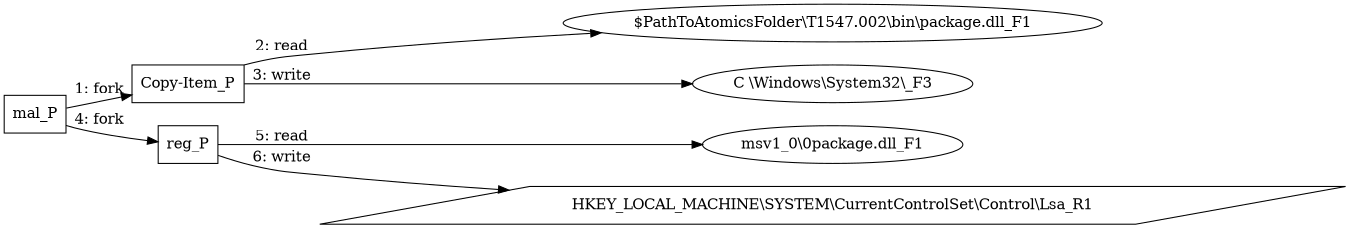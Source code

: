 digraph "T1547.002" {
rankdir="LR"
size="9"
fixedsize="false"
splines="true"
nodesep=0.3
ranksep=0
fontsize=10
overlap="scalexy"
engine= "neato"
	"mal_P" [node_type=Process shape=box]
	"Copy-Item_P" [node_type=Process shape=box]
	"reg_P" [node_type=Process shape=box]
	"$PathToAtomicsFolder\\T1547.002\\bin\\package.dll_F1" [node_type=File shape=ellipse]
	"C \\Windows\\System32\\_F3" [node_type=File shape=ellipse]
	"msv1_0\\0package.dll_F1" [node_type=File shape=ellipse]
	"HKEY_LOCAL_MACHINE\\SYSTEM\\CurrentControlSet\\Control\\Lsa_R1" [node_type=Registry shape=parallelogram]
	"mal_P" -> "Copy-Item_P" [label="1: fork"]
	"Copy-Item_P" -> "$PathToAtomicsFolder\\T1547.002\\bin\\package.dll_F1" [label="2: read"]
	"Copy-Item_P" -> "C \\Windows\\System32\\_F3" [label="3: write"]
	"mal_P" -> "reg_P" [label="4: fork"]
	"reg_P" -> "msv1_0\\0package.dll_F1" [label="5: read"]
	"reg_P" -> "HKEY_LOCAL_MACHINE\\SYSTEM\\CurrentControlSet\\Control\\Lsa_R1" [label="6: write"]
}
